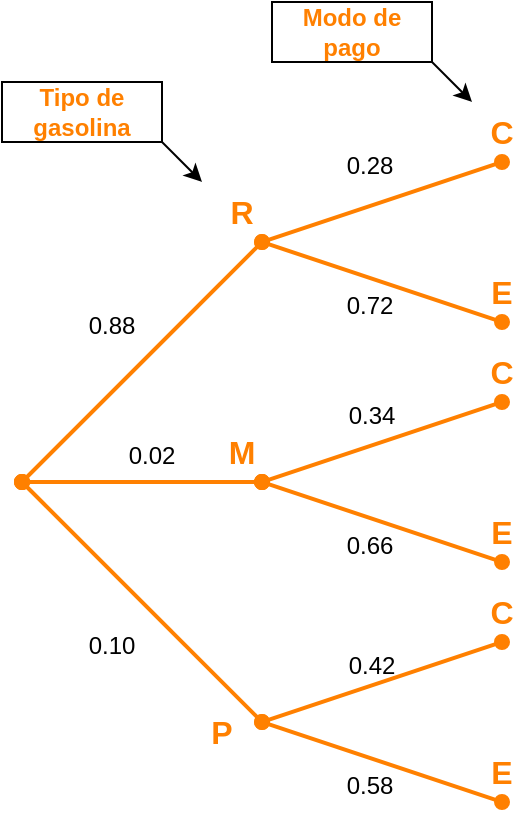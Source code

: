 <mxfile version="20.3.0" type="device"><diagram id="CTOdDjcBIscXNMkwlbig" name="Página-1"><mxGraphModel dx="723" dy="461" grid="1" gridSize="10" guides="1" tooltips="1" connect="1" arrows="1" fold="1" page="1" pageScale="1" pageWidth="827" pageHeight="1169" math="0" shadow="0"><root><mxCell id="0"/><mxCell id="1" parent="0"/><mxCell id="CLojRSafSA61h-9uXFzJ-23" value="&lt;font color=&quot;#ff8000&quot; style=&quot;font-size: 12px;&quot;&gt;&lt;b&gt;Modo de pago&lt;/b&gt;&lt;/font&gt;" style="text;html=1;strokeColor=default;fillColor=none;align=center;verticalAlign=middle;whiteSpace=wrap;rounded=0;" vertex="1" parent="1"><mxGeometry x="365" y="160" width="80" height="30" as="geometry"/></mxCell><mxCell id="CLojRSafSA61h-9uXFzJ-25" value="" style="endArrow=classic;html=1;rounded=0;strokeColor=#000000;strokeWidth=1;fontSize=12;fontColor=#FF8000;exitX=1;exitY=1;exitDx=0;exitDy=0;" edge="1" parent="1" source="CLojRSafSA61h-9uXFzJ-23"><mxGeometry width="50" height="50" relative="1" as="geometry"><mxPoint x="375" y="290" as="sourcePoint"/><mxPoint x="465" y="210" as="targetPoint"/></mxGeometry></mxCell><mxCell id="CLojRSafSA61h-9uXFzJ-1" value="" style="endArrow=none;html=1;rounded=0;strokeColor=#FF8000;strokeWidth=2;startArrow=oval;startFill=1;" edge="1" parent="1"><mxGeometry width="50" height="50" relative="1" as="geometry"><mxPoint x="240" y="400" as="sourcePoint"/><mxPoint x="360" y="280" as="targetPoint"/></mxGeometry></mxCell><mxCell id="CLojRSafSA61h-9uXFzJ-2" value="" style="endArrow=none;html=1;rounded=0;strokeColor=#FF8000;strokeWidth=2;startArrow=oval;startFill=1;" edge="1" parent="1"><mxGeometry width="50" height="50" relative="1" as="geometry"><mxPoint x="240" y="400" as="sourcePoint"/><mxPoint x="360" y="520" as="targetPoint"/></mxGeometry></mxCell><mxCell id="CLojRSafSA61h-9uXFzJ-3" value="&lt;font color=&quot;#ff8000&quot; style=&quot;font-size: 16px;&quot;&gt;&lt;b&gt;R&lt;/b&gt;&lt;/font&gt;" style="text;html=1;strokeColor=none;fillColor=none;align=center;verticalAlign=middle;whiteSpace=wrap;rounded=0;" vertex="1" parent="1"><mxGeometry x="340" y="250" width="20" height="30" as="geometry"/></mxCell><mxCell id="CLojRSafSA61h-9uXFzJ-4" value="" style="endArrow=oval;html=1;rounded=0;strokeColor=#FF8000;strokeWidth=2;startArrow=oval;startFill=1;endFill=1;" edge="1" parent="1"><mxGeometry width="50" height="50" relative="1" as="geometry"><mxPoint x="360" y="280" as="sourcePoint"/><mxPoint x="480" y="240" as="targetPoint"/></mxGeometry></mxCell><mxCell id="CLojRSafSA61h-9uXFzJ-5" value="&lt;font color=&quot;#ff8000&quot; style=&quot;font-size: 16px;&quot;&gt;&lt;b&gt;P&lt;/b&gt;&lt;/font&gt;" style="text;html=1;strokeColor=none;fillColor=none;align=center;verticalAlign=middle;whiteSpace=wrap;rounded=0;" vertex="1" parent="1"><mxGeometry x="330" y="510" width="20" height="30" as="geometry"/></mxCell><mxCell id="CLojRSafSA61h-9uXFzJ-6" value="" style="endArrow=oval;html=1;rounded=0;strokeColor=#FF8000;strokeWidth=2;startArrow=oval;startFill=1;endFill=1;" edge="1" parent="1"><mxGeometry width="50" height="50" relative="1" as="geometry"><mxPoint x="360" y="520" as="sourcePoint"/><mxPoint x="480" y="480" as="targetPoint"/></mxGeometry></mxCell><mxCell id="CLojRSafSA61h-9uXFzJ-7" value="" style="endArrow=oval;html=1;rounded=0;strokeColor=#FF8000;strokeWidth=2;startArrow=oval;startFill=1;endFill=1;" edge="1" parent="1"><mxGeometry width="50" height="50" relative="1" as="geometry"><mxPoint x="240" y="400" as="sourcePoint"/><mxPoint x="360" y="400" as="targetPoint"/></mxGeometry></mxCell><mxCell id="CLojRSafSA61h-9uXFzJ-8" value="" style="endArrow=oval;html=1;rounded=0;strokeColor=#FF8000;strokeWidth=2;startArrow=oval;startFill=1;endFill=1;" edge="1" parent="1"><mxGeometry width="50" height="50" relative="1" as="geometry"><mxPoint x="360" y="280" as="sourcePoint"/><mxPoint x="480" y="320" as="targetPoint"/></mxGeometry></mxCell><mxCell id="CLojRSafSA61h-9uXFzJ-10" value="&lt;font color=&quot;#ff8000&quot; style=&quot;font-size: 16px;&quot;&gt;&lt;b&gt;M&lt;/b&gt;&lt;/font&gt;" style="text;html=1;strokeColor=none;fillColor=none;align=center;verticalAlign=middle;whiteSpace=wrap;rounded=0;" vertex="1" parent="1"><mxGeometry x="340" y="370" width="20" height="30" as="geometry"/></mxCell><mxCell id="CLojRSafSA61h-9uXFzJ-11" value="&lt;font color=&quot;#ff8000&quot; style=&quot;font-size: 16px;&quot;&gt;&lt;b&gt;E&lt;/b&gt;&lt;/font&gt;" style="text;html=1;strokeColor=none;fillColor=none;align=center;verticalAlign=middle;whiteSpace=wrap;rounded=0;" vertex="1" parent="1"><mxGeometry x="470" y="290" width="20" height="30" as="geometry"/></mxCell><mxCell id="CLojRSafSA61h-9uXFzJ-12" value="&lt;font color=&quot;#ff8000&quot; style=&quot;font-size: 16px;&quot;&gt;&lt;b&gt;C&lt;/b&gt;&lt;/font&gt;" style="text;html=1;strokeColor=none;fillColor=none;align=center;verticalAlign=middle;whiteSpace=wrap;rounded=0;" vertex="1" parent="1"><mxGeometry x="470" y="210" width="20" height="30" as="geometry"/></mxCell><mxCell id="CLojRSafSA61h-9uXFzJ-15" value="&lt;font color=&quot;#000000&quot; style=&quot;font-size: 12px;&quot;&gt;0.10&lt;/font&gt;" style="text;html=1;strokeColor=none;fillColor=none;align=center;verticalAlign=middle;whiteSpace=wrap;rounded=0;fontSize=16;fontColor=#FF8000;" vertex="1" parent="1"><mxGeometry x="270" y="470" width="30" height="20" as="geometry"/></mxCell><mxCell id="CLojRSafSA61h-9uXFzJ-16" value="&lt;font color=&quot;#000000&quot; style=&quot;font-size: 12px;&quot;&gt;0.88&lt;/font&gt;" style="text;html=1;strokeColor=none;fillColor=none;align=center;verticalAlign=middle;whiteSpace=wrap;rounded=0;fontSize=16;fontColor=#FF8000;" vertex="1" parent="1"><mxGeometry x="270" y="310" width="30" height="20" as="geometry"/></mxCell><mxCell id="CLojRSafSA61h-9uXFzJ-22" value="&lt;font color=&quot;#ff8000&quot;&gt;&lt;b&gt;Tipo de gasolina&lt;/b&gt;&lt;/font&gt;" style="text;html=1;strokeColor=default;fillColor=none;align=center;verticalAlign=middle;whiteSpace=wrap;rounded=0;" vertex="1" parent="1"><mxGeometry x="230" y="200" width="80" height="30" as="geometry"/></mxCell><mxCell id="CLojRSafSA61h-9uXFzJ-26" value="" style="endArrow=oval;html=1;rounded=0;strokeColor=#FF8000;strokeWidth=2;startArrow=oval;startFill=1;endFill=1;" edge="1" parent="1"><mxGeometry width="50" height="50" relative="1" as="geometry"><mxPoint x="360" y="400" as="sourcePoint"/><mxPoint x="480" y="360" as="targetPoint"/></mxGeometry></mxCell><mxCell id="CLojRSafSA61h-9uXFzJ-27" value="" style="endArrow=oval;html=1;rounded=0;strokeColor=#FF8000;strokeWidth=2;startArrow=oval;startFill=1;endFill=1;" edge="1" parent="1"><mxGeometry width="50" height="50" relative="1" as="geometry"><mxPoint x="360" y="400" as="sourcePoint"/><mxPoint x="480" y="440" as="targetPoint"/></mxGeometry></mxCell><mxCell id="CLojRSafSA61h-9uXFzJ-28" value="" style="endArrow=oval;html=1;rounded=0;strokeColor=#FF8000;strokeWidth=2;startArrow=oval;startFill=1;endFill=1;" edge="1" parent="1"><mxGeometry width="50" height="50" relative="1" as="geometry"><mxPoint x="360" y="520" as="sourcePoint"/><mxPoint x="480" y="560" as="targetPoint"/></mxGeometry></mxCell><mxCell id="CLojRSafSA61h-9uXFzJ-30" value="&lt;font color=&quot;#ff8000&quot; style=&quot;font-size: 16px;&quot;&gt;&lt;b&gt;E&lt;/b&gt;&lt;/font&gt;" style="text;html=1;strokeColor=none;fillColor=none;align=center;verticalAlign=middle;whiteSpace=wrap;rounded=0;" vertex="1" parent="1"><mxGeometry x="470" y="410" width="20" height="30" as="geometry"/></mxCell><mxCell id="CLojRSafSA61h-9uXFzJ-31" value="&lt;font color=&quot;#ff8000&quot; style=&quot;font-size: 16px;&quot;&gt;&lt;b&gt;C&lt;/b&gt;&lt;/font&gt;" style="text;html=1;strokeColor=none;fillColor=none;align=center;verticalAlign=middle;whiteSpace=wrap;rounded=0;" vertex="1" parent="1"><mxGeometry x="470" y="330" width="20" height="30" as="geometry"/></mxCell><mxCell id="CLojRSafSA61h-9uXFzJ-32" value="&lt;font color=&quot;#ff8000&quot; style=&quot;font-size: 16px;&quot;&gt;&lt;b&gt;C&lt;/b&gt;&lt;/font&gt;" style="text;html=1;strokeColor=none;fillColor=none;align=center;verticalAlign=middle;whiteSpace=wrap;rounded=0;" vertex="1" parent="1"><mxGeometry x="470" y="450" width="20" height="30" as="geometry"/></mxCell><mxCell id="CLojRSafSA61h-9uXFzJ-33" value="&lt;font color=&quot;#ff8000&quot; style=&quot;font-size: 16px;&quot;&gt;&lt;b&gt;E&lt;/b&gt;&lt;/font&gt;" style="text;html=1;strokeColor=none;fillColor=none;align=center;verticalAlign=middle;whiteSpace=wrap;rounded=0;" vertex="1" parent="1"><mxGeometry x="470" y="530" width="20" height="30" as="geometry"/></mxCell><mxCell id="CLojRSafSA61h-9uXFzJ-34" value="&lt;font color=&quot;#000000&quot; style=&quot;font-size: 12px;&quot;&gt;0.02&lt;/font&gt;" style="text;html=1;strokeColor=none;fillColor=none;align=center;verticalAlign=middle;whiteSpace=wrap;rounded=0;fontSize=16;fontColor=#FF8000;" vertex="1" parent="1"><mxGeometry x="290" y="375" width="30" height="20" as="geometry"/></mxCell><mxCell id="CLojRSafSA61h-9uXFzJ-35" value="&lt;font color=&quot;#000000&quot; style=&quot;font-size: 12px;&quot;&gt;0.28&lt;/font&gt;" style="text;html=1;strokeColor=none;fillColor=none;align=center;verticalAlign=middle;whiteSpace=wrap;rounded=0;fontSize=16;fontColor=#FF8000;" vertex="1" parent="1"><mxGeometry x="399" y="230" width="30" height="20" as="geometry"/></mxCell><mxCell id="CLojRSafSA61h-9uXFzJ-36" value="&lt;font color=&quot;#000000&quot; style=&quot;font-size: 12px;&quot;&gt;0.72&lt;/font&gt;" style="text;html=1;strokeColor=none;fillColor=none;align=center;verticalAlign=middle;whiteSpace=wrap;rounded=0;fontSize=16;fontColor=#FF8000;" vertex="1" parent="1"><mxGeometry x="399" y="300" width="30" height="20" as="geometry"/></mxCell><mxCell id="CLojRSafSA61h-9uXFzJ-37" value="&lt;font color=&quot;#000000&quot; style=&quot;font-size: 12px;&quot;&gt;0.34&lt;/font&gt;" style="text;html=1;strokeColor=none;fillColor=none;align=center;verticalAlign=middle;whiteSpace=wrap;rounded=0;fontSize=16;fontColor=#FF8000;" vertex="1" parent="1"><mxGeometry x="400" y="355" width="30" height="20" as="geometry"/></mxCell><mxCell id="CLojRSafSA61h-9uXFzJ-38" value="&lt;font color=&quot;#000000&quot; style=&quot;font-size: 12px;&quot;&gt;0.66&lt;/font&gt;" style="text;html=1;strokeColor=none;fillColor=none;align=center;verticalAlign=middle;whiteSpace=wrap;rounded=0;fontSize=16;fontColor=#FF8000;" vertex="1" parent="1"><mxGeometry x="399" y="420" width="30" height="20" as="geometry"/></mxCell><mxCell id="CLojRSafSA61h-9uXFzJ-39" value="&lt;font color=&quot;#000000&quot; style=&quot;font-size: 12px;&quot;&gt;0.42&lt;/font&gt;" style="text;html=1;strokeColor=none;fillColor=none;align=center;verticalAlign=middle;whiteSpace=wrap;rounded=0;fontSize=16;fontColor=#FF8000;" vertex="1" parent="1"><mxGeometry x="400" y="480" width="30" height="20" as="geometry"/></mxCell><mxCell id="CLojRSafSA61h-9uXFzJ-40" value="&lt;font color=&quot;#000000&quot; style=&quot;font-size: 12px;&quot;&gt;0.58&lt;/font&gt;" style="text;html=1;strokeColor=none;fillColor=none;align=center;verticalAlign=middle;whiteSpace=wrap;rounded=0;fontSize=16;fontColor=#FF8000;" vertex="1" parent="1"><mxGeometry x="398.5" y="540" width="30" height="20" as="geometry"/></mxCell><mxCell id="CLojRSafSA61h-9uXFzJ-42" value="" style="endArrow=classic;html=1;rounded=0;strokeColor=#000000;strokeWidth=1;fontSize=12;fontColor=#FF8000;exitX=1;exitY=1;exitDx=0;exitDy=0;" edge="1" parent="1" source="CLojRSafSA61h-9uXFzJ-22"><mxGeometry width="50" height="50" relative="1" as="geometry"><mxPoint x="455" y="200" as="sourcePoint"/><mxPoint x="330" y="250" as="targetPoint"/></mxGeometry></mxCell></root></mxGraphModel></diagram></mxfile>
